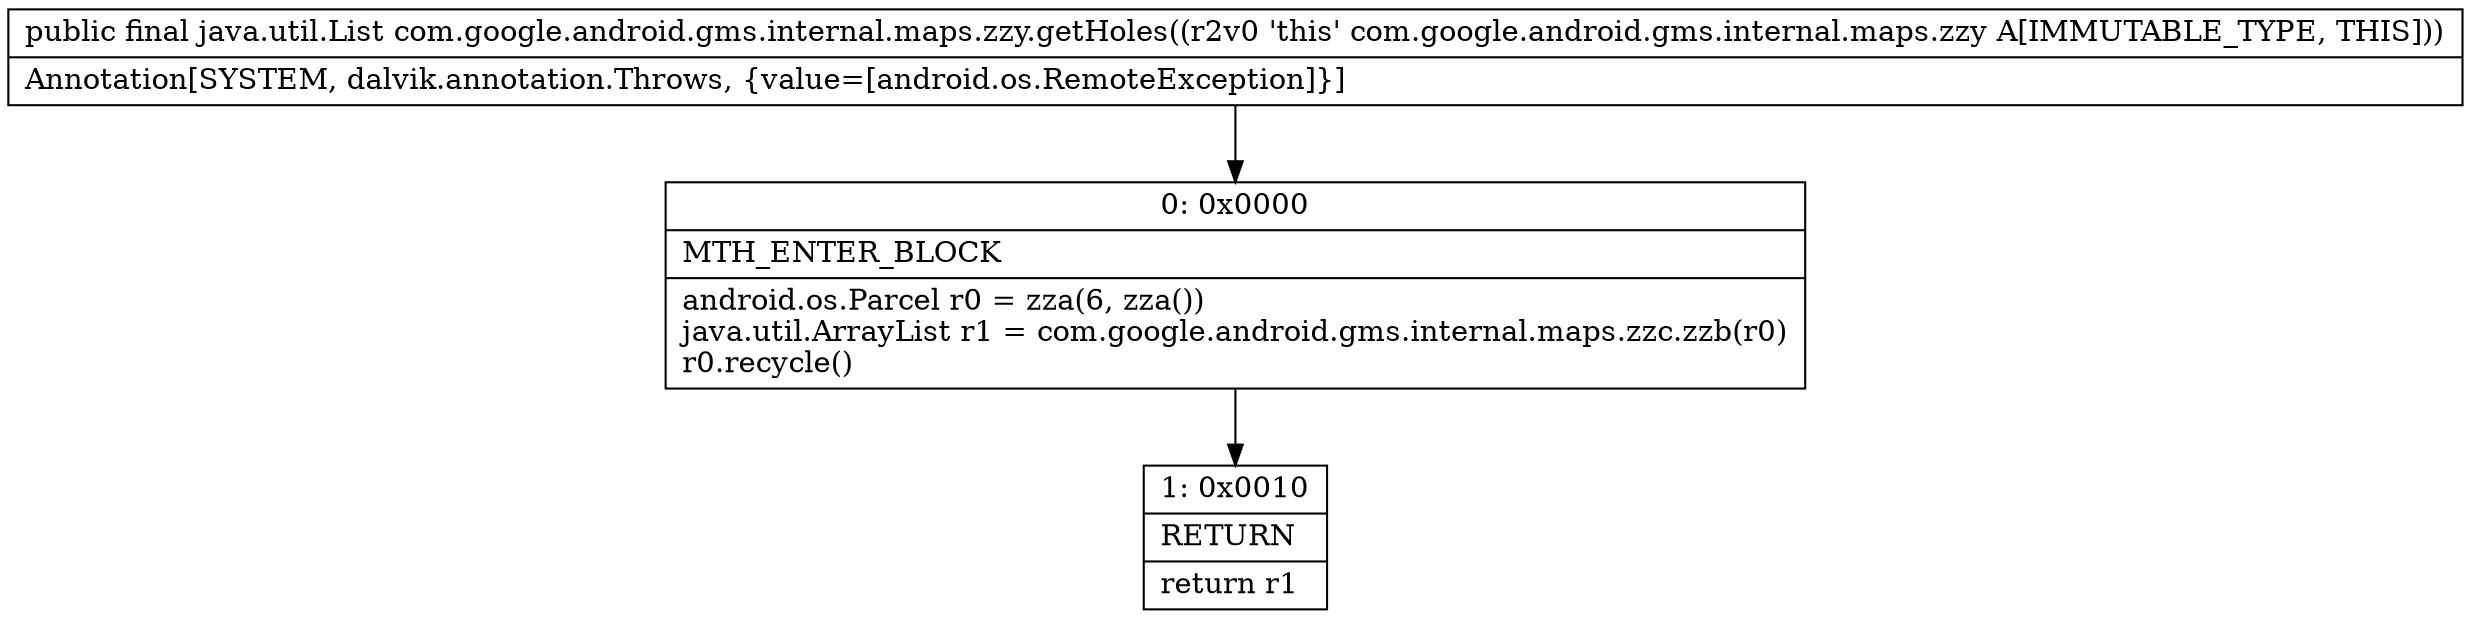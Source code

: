 digraph "CFG forcom.google.android.gms.internal.maps.zzy.getHoles()Ljava\/util\/List;" {
Node_0 [shape=record,label="{0\:\ 0x0000|MTH_ENTER_BLOCK\l|android.os.Parcel r0 = zza(6, zza())\ljava.util.ArrayList r1 = com.google.android.gms.internal.maps.zzc.zzb(r0)\lr0.recycle()\l}"];
Node_1 [shape=record,label="{1\:\ 0x0010|RETURN\l|return r1\l}"];
MethodNode[shape=record,label="{public final java.util.List com.google.android.gms.internal.maps.zzy.getHoles((r2v0 'this' com.google.android.gms.internal.maps.zzy A[IMMUTABLE_TYPE, THIS]))  | Annotation[SYSTEM, dalvik.annotation.Throws, \{value=[android.os.RemoteException]\}]\l}"];
MethodNode -> Node_0;
Node_0 -> Node_1;
}


